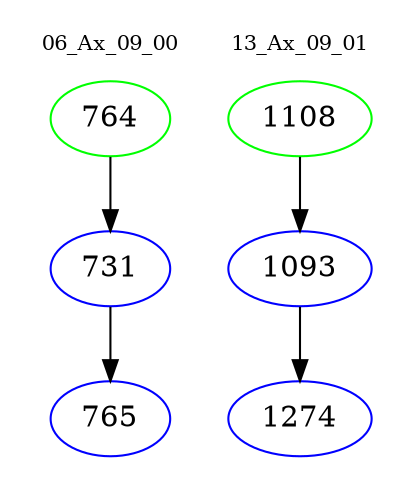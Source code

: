 digraph{
subgraph cluster_0 {
color = white
label = "06_Ax_09_00";
fontsize=10;
T0_764 [label="764", color="green"]
T0_764 -> T0_731 [color="black"]
T0_731 [label="731", color="blue"]
T0_731 -> T0_765 [color="black"]
T0_765 [label="765", color="blue"]
}
subgraph cluster_1 {
color = white
label = "13_Ax_09_01";
fontsize=10;
T1_1108 [label="1108", color="green"]
T1_1108 -> T1_1093 [color="black"]
T1_1093 [label="1093", color="blue"]
T1_1093 -> T1_1274 [color="black"]
T1_1274 [label="1274", color="blue"]
}
}
